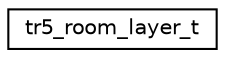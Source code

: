 digraph "Graphical Class Hierarchy"
{
 // INTERACTIVE_SVG=YES
  edge [fontname="Helvetica",fontsize="10",labelfontname="Helvetica",labelfontsize="10"];
  node [fontname="Helvetica",fontsize="10",shape=record];
  rankdir="LR";
  Node1 [label="tr5_room_layer_t",height=0.2,width=0.4,color="black", fillcolor="white", style="filled",URL="$_tomb_raider_8h.html#structtr5__room__layer__t"];
}
